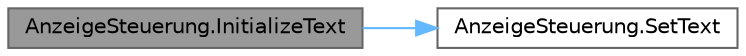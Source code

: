 digraph "AnzeigeSteuerung.InitializeText"
{
 // LATEX_PDF_SIZE
  bgcolor="transparent";
  edge [fontname=Helvetica,fontsize=10,labelfontname=Helvetica,labelfontsize=10];
  node [fontname=Helvetica,fontsize=10,shape=box,height=0.2,width=0.4];
  rankdir="LR";
  Node1 [id="Node000001",label="AnzeigeSteuerung.InitializeText",height=0.2,width=0.4,color="gray40", fillcolor="grey60", style="filled", fontcolor="black",tooltip="This method labels the scale of the display."];
  Node1 -> Node2 [id="edge1_Node000001_Node000002",color="steelblue1",style="solid",tooltip=" "];
  Node2 [id="Node000002",label="AnzeigeSteuerung.SetText",height=0.2,width=0.4,color="grey40", fillcolor="white", style="filled",URL="$class_anzeige_steuerung.html#a3e7eb4933f1cb86459892779e14fb254",tooltip="This method sets a text to a child component of the display."];
}
